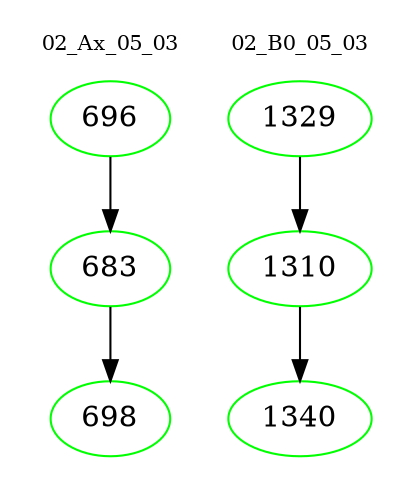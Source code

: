 digraph{
subgraph cluster_0 {
color = white
label = "02_Ax_05_03";
fontsize=10;
T0_696 [label="696", color="green"]
T0_696 -> T0_683 [color="black"]
T0_683 [label="683", color="green"]
T0_683 -> T0_698 [color="black"]
T0_698 [label="698", color="green"]
}
subgraph cluster_1 {
color = white
label = "02_B0_05_03";
fontsize=10;
T1_1329 [label="1329", color="green"]
T1_1329 -> T1_1310 [color="black"]
T1_1310 [label="1310", color="green"]
T1_1310 -> T1_1340 [color="black"]
T1_1340 [label="1340", color="green"]
}
}

